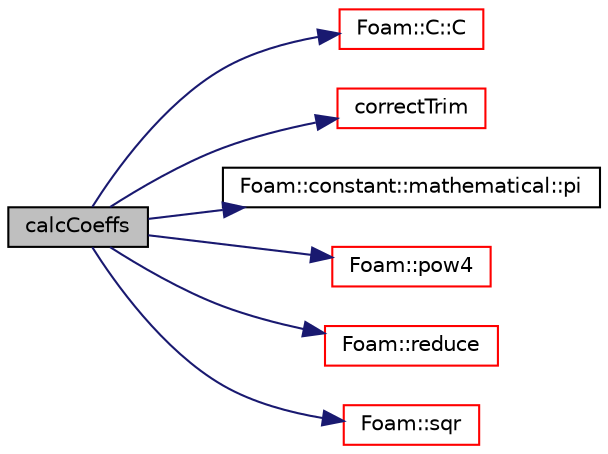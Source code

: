digraph "calcCoeffs"
{
  bgcolor="transparent";
  edge [fontname="Helvetica",fontsize="10",labelfontname="Helvetica",labelfontsize="10"];
  node [fontname="Helvetica",fontsize="10",shape=record];
  rankdir="LR";
  Node105 [label="calcCoeffs",height=0.2,width=0.4,color="black", fillcolor="grey75", style="filled", fontcolor="black"];
  Node105 -> Node106 [color="midnightblue",fontsize="10",style="solid",fontname="Helvetica"];
  Node106 [label="Foam::C::C",height=0.2,width=0.4,color="red",URL="$a31313.html#aff1fa8c59dee36ddff91f3fee50b2669",tooltip="Construct null. "];
  Node105 -> Node109 [color="midnightblue",fontsize="10",style="solid",fontname="Helvetica"];
  Node109 [label="correctTrim",height=0.2,width=0.4,color="red",URL="$a24641.html#ad37d5953b0d045bbcea4770e36fa384e",tooltip="Correct the model. "];
  Node105 -> Node116 [color="midnightblue",fontsize="10",style="solid",fontname="Helvetica"];
  Node116 [label="Foam::constant::mathematical::pi",height=0.2,width=0.4,color="black",URL="$a21892.html#a731b8788a4c01586c35266c7ca4fed04"];
  Node105 -> Node125 [color="midnightblue",fontsize="10",style="solid",fontname="Helvetica"];
  Node125 [label="Foam::pow4",height=0.2,width=0.4,color="red",URL="$a21851.html#aa0ae321d4861170e35fbb938636a4f40"];
  Node105 -> Node126 [color="midnightblue",fontsize="10",style="solid",fontname="Helvetica"];
  Node126 [label="Foam::reduce",height=0.2,width=0.4,color="red",URL="$a21851.html#a7ffd6af4acc2eb9ba72ee296b5ecda23"];
  Node105 -> Node140 [color="midnightblue",fontsize="10",style="solid",fontname="Helvetica"];
  Node140 [label="Foam::sqr",height=0.2,width=0.4,color="red",URL="$a21851.html#a277dc11c581d53826ab5090b08f3b17b"];
}
